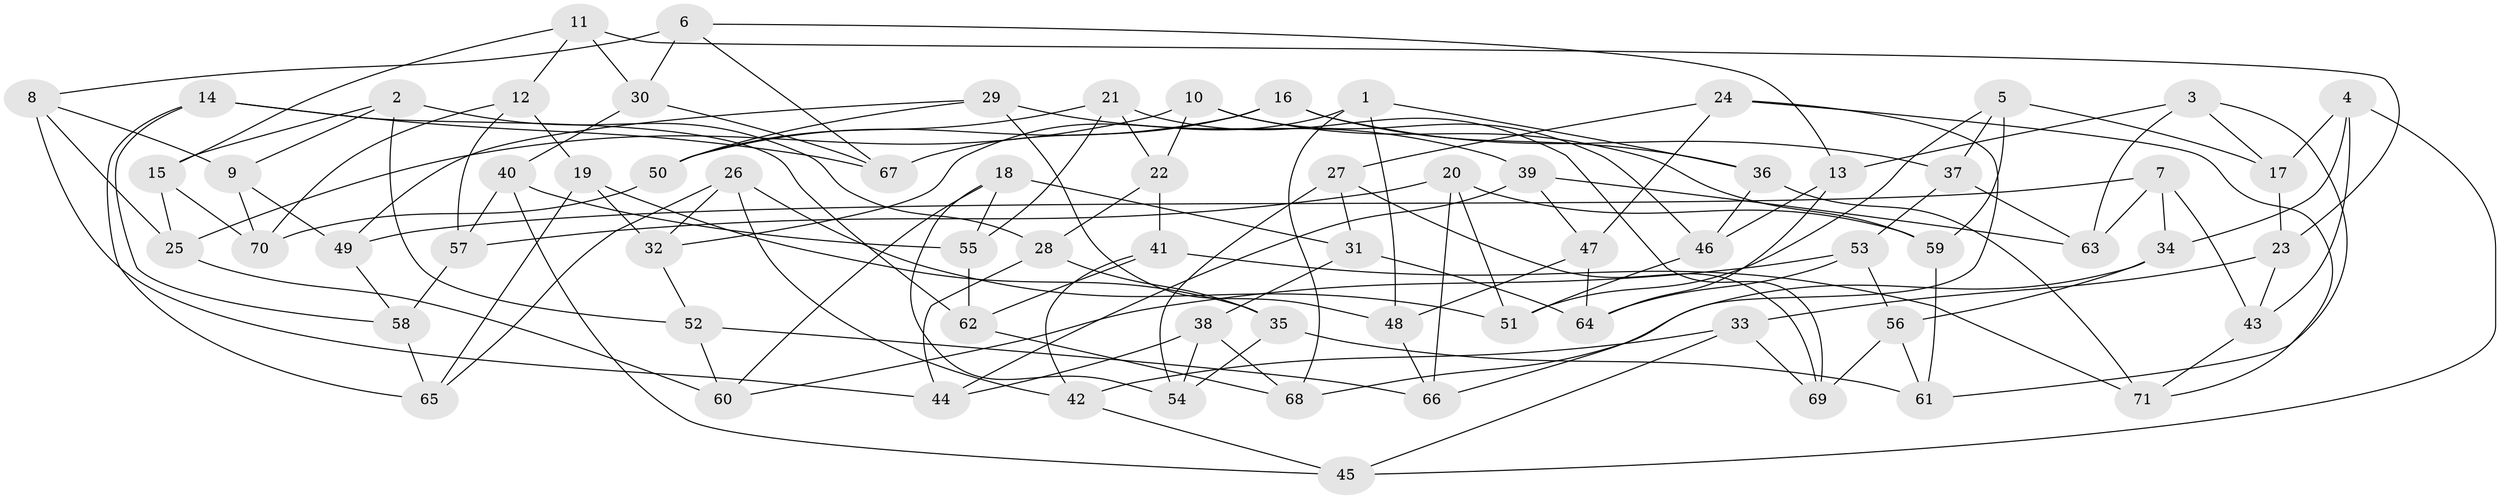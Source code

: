 // Generated by graph-tools (version 1.1) at 2025/03/03/09/25 03:03:03]
// undirected, 71 vertices, 142 edges
graph export_dot {
graph [start="1"]
  node [color=gray90,style=filled];
  1;
  2;
  3;
  4;
  5;
  6;
  7;
  8;
  9;
  10;
  11;
  12;
  13;
  14;
  15;
  16;
  17;
  18;
  19;
  20;
  21;
  22;
  23;
  24;
  25;
  26;
  27;
  28;
  29;
  30;
  31;
  32;
  33;
  34;
  35;
  36;
  37;
  38;
  39;
  40;
  41;
  42;
  43;
  44;
  45;
  46;
  47;
  48;
  49;
  50;
  51;
  52;
  53;
  54;
  55;
  56;
  57;
  58;
  59;
  60;
  61;
  62;
  63;
  64;
  65;
  66;
  67;
  68;
  69;
  70;
  71;
  1 -- 32;
  1 -- 68;
  1 -- 48;
  1 -- 36;
  2 -- 28;
  2 -- 9;
  2 -- 52;
  2 -- 15;
  3 -- 61;
  3 -- 63;
  3 -- 17;
  3 -- 13;
  4 -- 34;
  4 -- 17;
  4 -- 45;
  4 -- 43;
  5 -- 37;
  5 -- 51;
  5 -- 17;
  5 -- 59;
  6 -- 67;
  6 -- 8;
  6 -- 13;
  6 -- 30;
  7 -- 63;
  7 -- 43;
  7 -- 49;
  7 -- 34;
  8 -- 9;
  8 -- 25;
  8 -- 44;
  9 -- 49;
  9 -- 70;
  10 -- 22;
  10 -- 25;
  10 -- 46;
  10 -- 59;
  11 -- 23;
  11 -- 15;
  11 -- 30;
  11 -- 12;
  12 -- 57;
  12 -- 19;
  12 -- 70;
  13 -- 64;
  13 -- 46;
  14 -- 62;
  14 -- 67;
  14 -- 58;
  14 -- 65;
  15 -- 70;
  15 -- 25;
  16 -- 37;
  16 -- 36;
  16 -- 50;
  16 -- 67;
  17 -- 23;
  18 -- 54;
  18 -- 31;
  18 -- 55;
  18 -- 60;
  19 -- 65;
  19 -- 35;
  19 -- 32;
  20 -- 59;
  20 -- 51;
  20 -- 66;
  20 -- 57;
  21 -- 69;
  21 -- 22;
  21 -- 50;
  21 -- 55;
  22 -- 41;
  22 -- 28;
  23 -- 33;
  23 -- 43;
  24 -- 27;
  24 -- 66;
  24 -- 71;
  24 -- 47;
  25 -- 60;
  26 -- 32;
  26 -- 65;
  26 -- 42;
  26 -- 51;
  27 -- 31;
  27 -- 54;
  27 -- 69;
  28 -- 35;
  28 -- 44;
  29 -- 48;
  29 -- 39;
  29 -- 49;
  29 -- 50;
  30 -- 40;
  30 -- 67;
  31 -- 38;
  31 -- 64;
  32 -- 52;
  33 -- 42;
  33 -- 69;
  33 -- 45;
  34 -- 68;
  34 -- 56;
  35 -- 61;
  35 -- 54;
  36 -- 71;
  36 -- 46;
  37 -- 53;
  37 -- 63;
  38 -- 54;
  38 -- 44;
  38 -- 68;
  39 -- 44;
  39 -- 47;
  39 -- 63;
  40 -- 55;
  40 -- 45;
  40 -- 57;
  41 -- 42;
  41 -- 62;
  41 -- 71;
  42 -- 45;
  43 -- 71;
  46 -- 51;
  47 -- 64;
  47 -- 48;
  48 -- 66;
  49 -- 58;
  50 -- 70;
  52 -- 66;
  52 -- 60;
  53 -- 56;
  53 -- 60;
  53 -- 64;
  55 -- 62;
  56 -- 69;
  56 -- 61;
  57 -- 58;
  58 -- 65;
  59 -- 61;
  62 -- 68;
}
